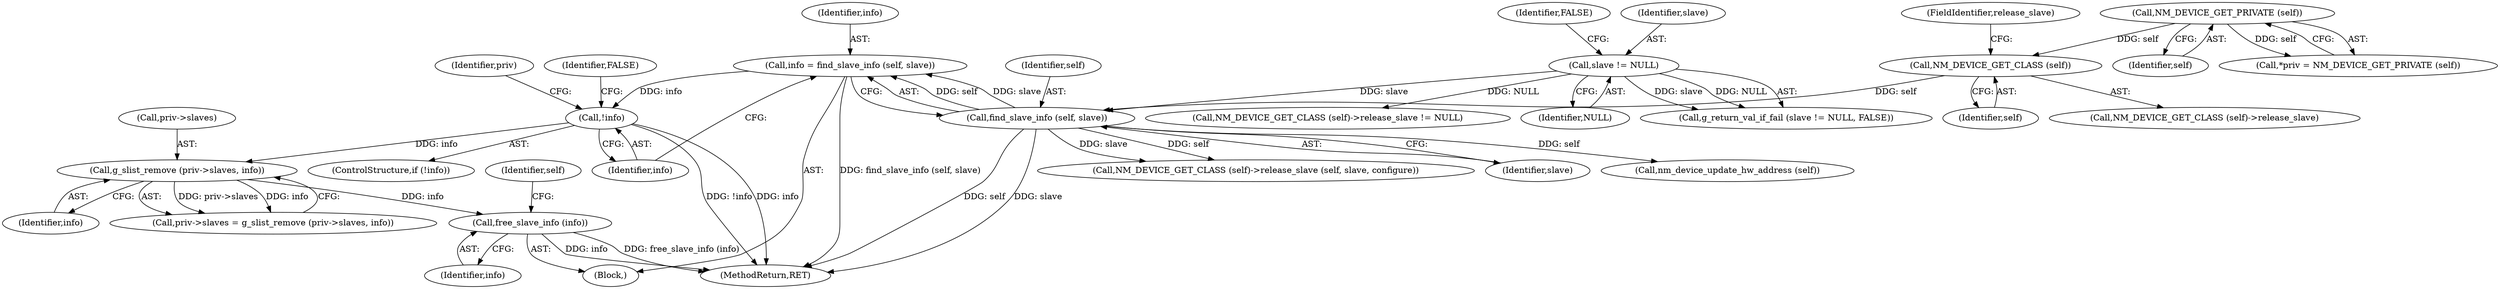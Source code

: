 digraph "0_NetworkManager_d5fc88e573fa58b93034b04d35a2454f5d28cad9@API" {
"1001146" [label="(Call,free_slave_info (info))"];
"1001100" [label="(Call,g_slist_remove (priv->slaves, info))"];
"1001092" [label="(Call,!info)"];
"1001086" [label="(Call,info = find_slave_info (self, slave))"];
"1001088" [label="(Call,find_slave_info (self, slave))"];
"1001081" [label="(Call,NM_DEVICE_GET_CLASS (self))"];
"1001066" [label="(Call,NM_DEVICE_GET_PRIVATE (self))"];
"1001074" [label="(Call,slave != NULL)"];
"1001086" [label="(Call,info = find_slave_info (self, slave))"];
"1001080" [label="(Call,NM_DEVICE_GET_CLASS (self)->release_slave)"];
"1001148" [label="(Call,nm_device_update_hw_address (self))"];
"1001074" [label="(Call,slave != NULL)"];
"1001100" [label="(Call,g_slist_remove (priv->slaves, info))"];
"1001091" [label="(ControlStructure,if (!info))"];
"1001089" [label="(Identifier,self)"];
"1001092" [label="(Call,!info)"];
"1001096" [label="(Call,priv->slaves = g_slist_remove (priv->slaves, info))"];
"1001095" [label="(Identifier,FALSE)"];
"1001083" [label="(FieldIdentifier,release_slave)"];
"1001073" [label="(Call,g_return_val_if_fail (slave != NULL, FALSE))"];
"1001062" [label="(Block,)"];
"1001064" [label="(Call,*priv = NM_DEVICE_GET_PRIVATE (self))"];
"1001101" [label="(Call,priv->slaves)"];
"1001104" [label="(Identifier,info)"];
"1001098" [label="(Identifier,priv)"];
"1001093" [label="(Identifier,info)"];
"1001079" [label="(Call,NM_DEVICE_GET_CLASS (self)->release_slave != NULL)"];
"1001067" [label="(Identifier,self)"];
"1001075" [label="(Identifier,slave)"];
"1001088" [label="(Call,find_slave_info (self, slave))"];
"1001087" [label="(Identifier,info)"];
"1001149" [label="(Identifier,self)"];
"1001082" [label="(Identifier,self)"];
"1001077" [label="(Identifier,FALSE)"];
"1001112" [label="(Call,NM_DEVICE_GET_CLASS (self)->release_slave (self, slave, configure))"];
"1001090" [label="(Identifier,slave)"];
"1001147" [label="(Identifier,info)"];
"1001081" [label="(Call,NM_DEVICE_GET_CLASS (self))"];
"1001066" [label="(Call,NM_DEVICE_GET_PRIVATE (self))"];
"1001146" [label="(Call,free_slave_info (info))"];
"1001076" [label="(Identifier,NULL)"];
"1007368" [label="(MethodReturn,RET)"];
"1001146" -> "1001062"  [label="AST: "];
"1001146" -> "1001147"  [label="CFG: "];
"1001147" -> "1001146"  [label="AST: "];
"1001149" -> "1001146"  [label="CFG: "];
"1001146" -> "1007368"  [label="DDG: free_slave_info (info)"];
"1001146" -> "1007368"  [label="DDG: info"];
"1001100" -> "1001146"  [label="DDG: info"];
"1001100" -> "1001096"  [label="AST: "];
"1001100" -> "1001104"  [label="CFG: "];
"1001101" -> "1001100"  [label="AST: "];
"1001104" -> "1001100"  [label="AST: "];
"1001096" -> "1001100"  [label="CFG: "];
"1001100" -> "1001096"  [label="DDG: priv->slaves"];
"1001100" -> "1001096"  [label="DDG: info"];
"1001092" -> "1001100"  [label="DDG: info"];
"1001092" -> "1001091"  [label="AST: "];
"1001092" -> "1001093"  [label="CFG: "];
"1001093" -> "1001092"  [label="AST: "];
"1001095" -> "1001092"  [label="CFG: "];
"1001098" -> "1001092"  [label="CFG: "];
"1001092" -> "1007368"  [label="DDG: !info"];
"1001092" -> "1007368"  [label="DDG: info"];
"1001086" -> "1001092"  [label="DDG: info"];
"1001086" -> "1001062"  [label="AST: "];
"1001086" -> "1001088"  [label="CFG: "];
"1001087" -> "1001086"  [label="AST: "];
"1001088" -> "1001086"  [label="AST: "];
"1001093" -> "1001086"  [label="CFG: "];
"1001086" -> "1007368"  [label="DDG: find_slave_info (self, slave)"];
"1001088" -> "1001086"  [label="DDG: self"];
"1001088" -> "1001086"  [label="DDG: slave"];
"1001088" -> "1001090"  [label="CFG: "];
"1001089" -> "1001088"  [label="AST: "];
"1001090" -> "1001088"  [label="AST: "];
"1001088" -> "1007368"  [label="DDG: self"];
"1001088" -> "1007368"  [label="DDG: slave"];
"1001081" -> "1001088"  [label="DDG: self"];
"1001074" -> "1001088"  [label="DDG: slave"];
"1001088" -> "1001112"  [label="DDG: self"];
"1001088" -> "1001112"  [label="DDG: slave"];
"1001088" -> "1001148"  [label="DDG: self"];
"1001081" -> "1001080"  [label="AST: "];
"1001081" -> "1001082"  [label="CFG: "];
"1001082" -> "1001081"  [label="AST: "];
"1001083" -> "1001081"  [label="CFG: "];
"1001066" -> "1001081"  [label="DDG: self"];
"1001066" -> "1001064"  [label="AST: "];
"1001066" -> "1001067"  [label="CFG: "];
"1001067" -> "1001066"  [label="AST: "];
"1001064" -> "1001066"  [label="CFG: "];
"1001066" -> "1001064"  [label="DDG: self"];
"1001074" -> "1001073"  [label="AST: "];
"1001074" -> "1001076"  [label="CFG: "];
"1001075" -> "1001074"  [label="AST: "];
"1001076" -> "1001074"  [label="AST: "];
"1001077" -> "1001074"  [label="CFG: "];
"1001074" -> "1001073"  [label="DDG: slave"];
"1001074" -> "1001073"  [label="DDG: NULL"];
"1001074" -> "1001079"  [label="DDG: NULL"];
}
